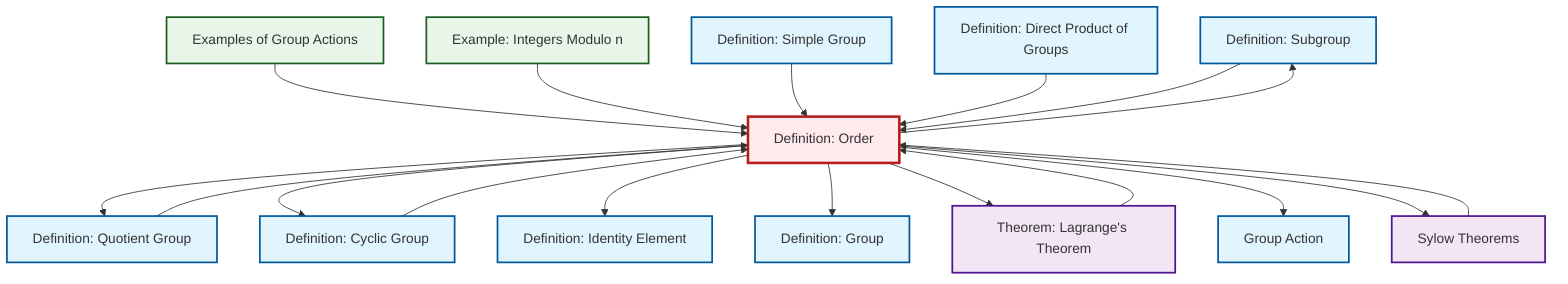 graph TD
    classDef definition fill:#e1f5fe,stroke:#01579b,stroke-width:2px
    classDef theorem fill:#f3e5f5,stroke:#4a148c,stroke-width:2px
    classDef axiom fill:#fff3e0,stroke:#e65100,stroke-width:2px
    classDef example fill:#e8f5e9,stroke:#1b5e20,stroke-width:2px
    classDef current fill:#ffebee,stroke:#b71c1c,stroke-width:3px
    def-subgroup["Definition: Subgroup"]:::definition
    def-cyclic-group["Definition: Cyclic Group"]:::definition
    def-order["Definition: Order"]:::definition
    def-quotient-group["Definition: Quotient Group"]:::definition
    def-direct-product["Definition: Direct Product of Groups"]:::definition
    ex-group-action-examples["Examples of Group Actions"]:::example
    ex-quotient-integers-mod-n["Example: Integers Modulo n"]:::example
    thm-lagrange["Theorem: Lagrange's Theorem"]:::theorem
    def-identity-element["Definition: Identity Element"]:::definition
    def-group["Definition: Group"]:::definition
    thm-sylow["Sylow Theorems"]:::theorem
    def-simple-group["Definition: Simple Group"]:::definition
    def-group-action["Group Action"]:::definition
    def-order --> def-quotient-group
    def-order --> def-cyclic-group
    def-order --> def-identity-element
    ex-group-action-examples --> def-order
    ex-quotient-integers-mod-n --> def-order
    def-quotient-group --> def-order
    def-simple-group --> def-order
    thm-lagrange --> def-order
    def-order --> def-group
    def-order --> thm-lagrange
    def-cyclic-group --> def-order
    def-order --> def-group-action
    def-direct-product --> def-order
    def-subgroup --> def-order
    def-order --> thm-sylow
    thm-sylow --> def-order
    def-order --> def-subgroup
    class def-order current